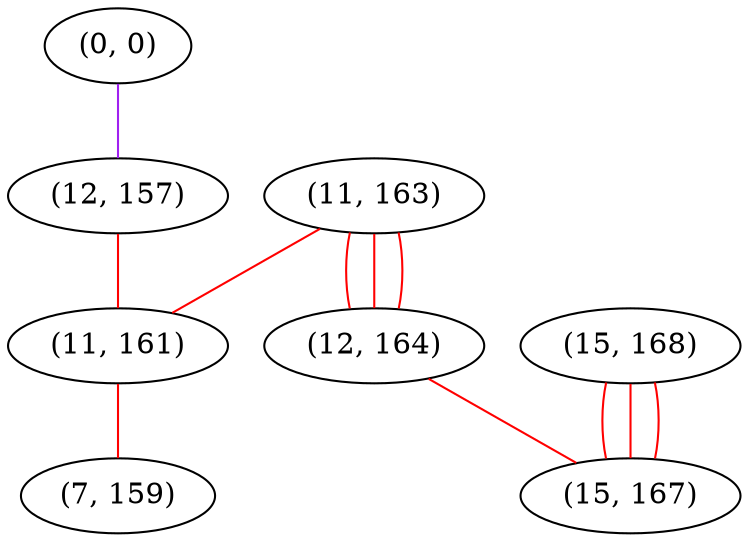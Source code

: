 graph "" {
"(0, 0)";
"(11, 163)";
"(12, 164)";
"(15, 168)";
"(15, 167)";
"(12, 157)";
"(11, 161)";
"(7, 159)";
"(0, 0)" -- "(12, 157)"  [color=purple, key=0, weight=4];
"(11, 163)" -- "(12, 164)"  [color=red, key=0, weight=1];
"(11, 163)" -- "(12, 164)"  [color=red, key=1, weight=1];
"(11, 163)" -- "(12, 164)"  [color=red, key=2, weight=1];
"(11, 163)" -- "(11, 161)"  [color=red, key=0, weight=1];
"(12, 164)" -- "(15, 167)"  [color=red, key=0, weight=1];
"(15, 168)" -- "(15, 167)"  [color=red, key=0, weight=1];
"(15, 168)" -- "(15, 167)"  [color=red, key=1, weight=1];
"(15, 168)" -- "(15, 167)"  [color=red, key=2, weight=1];
"(12, 157)" -- "(11, 161)"  [color=red, key=0, weight=1];
"(11, 161)" -- "(7, 159)"  [color=red, key=0, weight=1];
}
